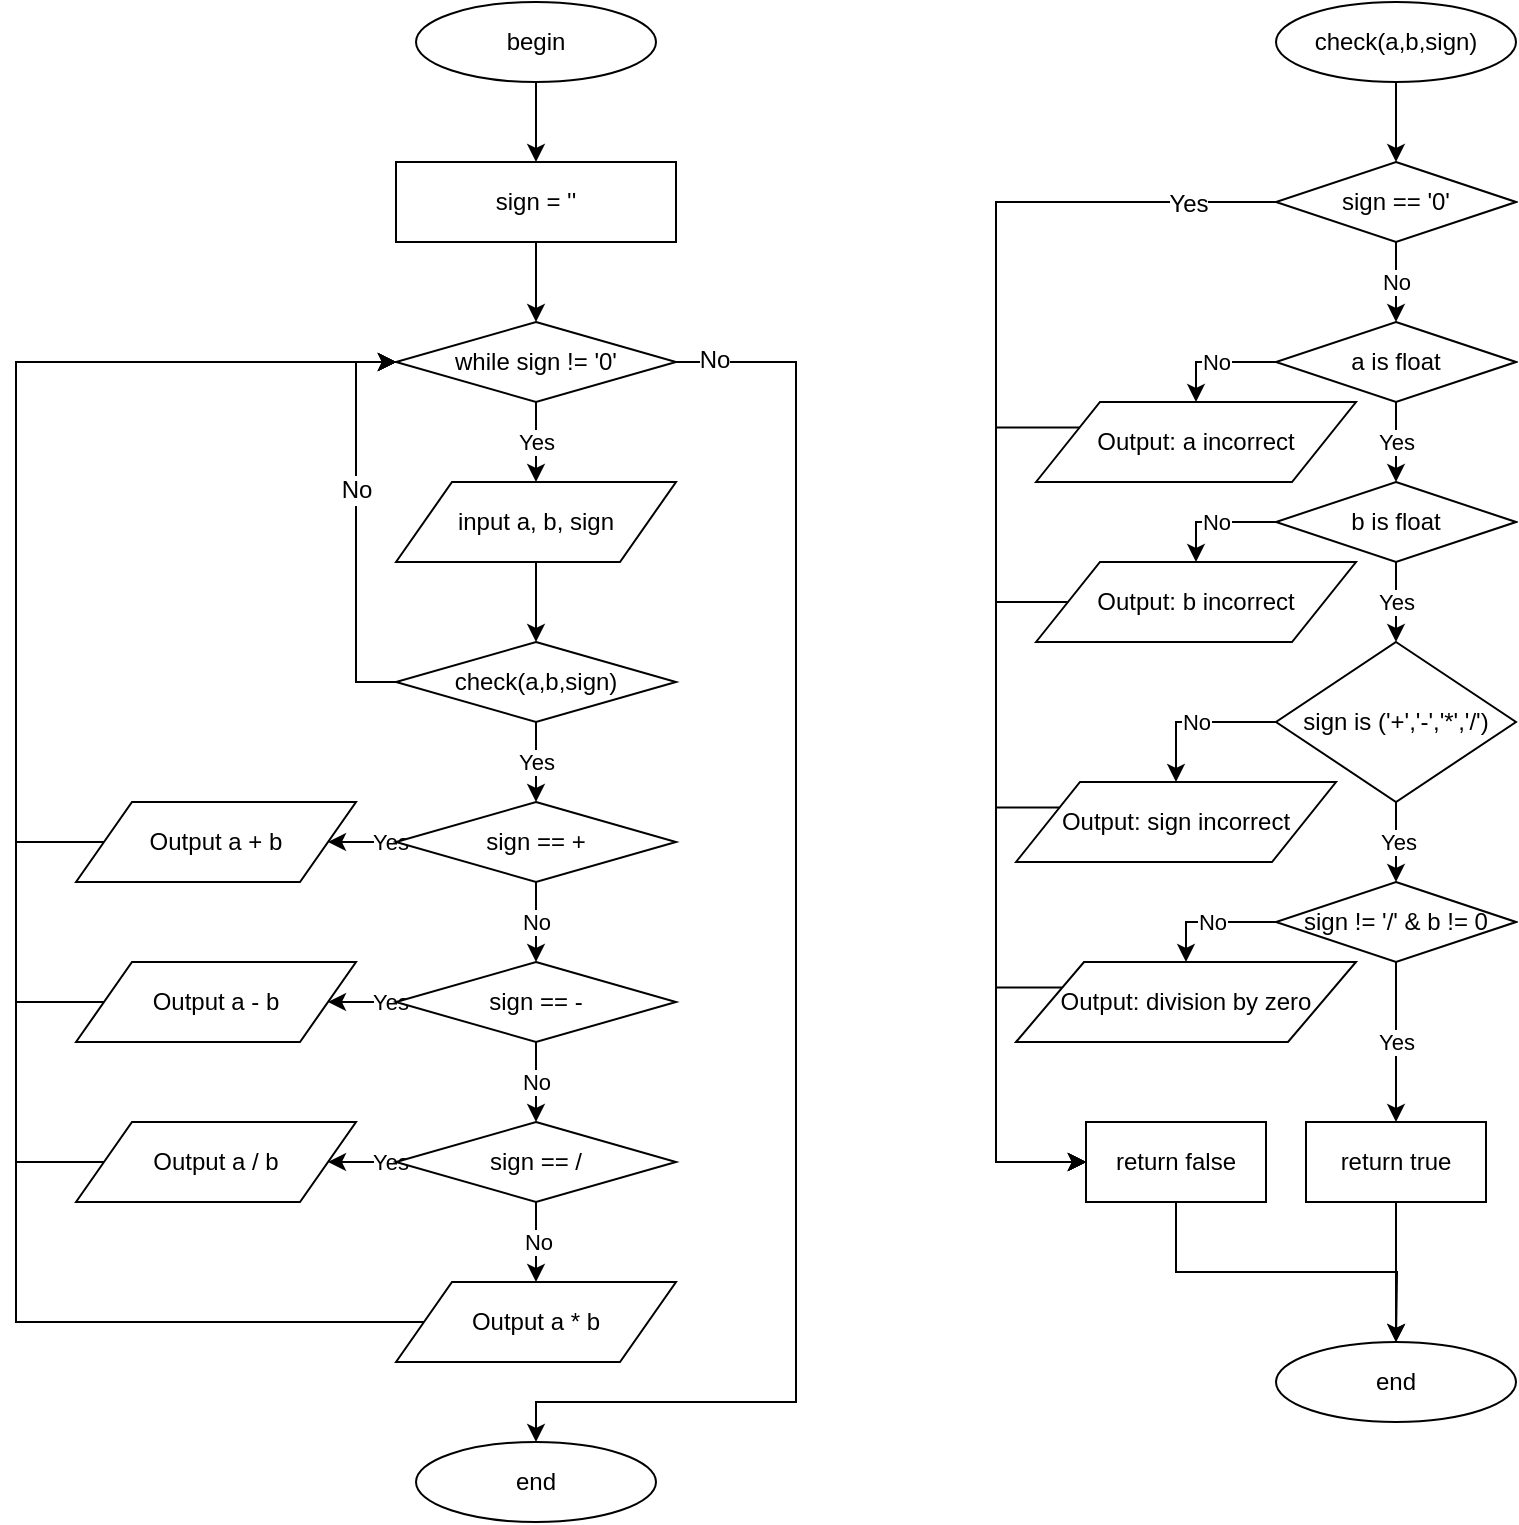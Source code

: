 <mxfile version="12.3.3" type="device" pages="1"><diagram id="nKZzbW9XWcHPfQtoPqQ2" name="Page-1"><mxGraphModel dx="1342" dy="589" grid="1" gridSize="10" guides="1" tooltips="1" connect="1" arrows="1" fold="1" page="1" pageScale="1" pageWidth="827" pageHeight="1169" math="0" shadow="0"><root><mxCell id="0"/><mxCell id="1" parent="0"/><mxCell id="3aOA47pP2V-rhipyC0Ok-87" value="" style="edgeStyle=orthogonalEdgeStyle;rounded=0;orthogonalLoop=1;jettySize=auto;html=1;" edge="1" parent="1" source="3aOA47pP2V-rhipyC0Ok-1" target="3aOA47pP2V-rhipyC0Ok-50"><mxGeometry relative="1" as="geometry"/></mxCell><mxCell id="3aOA47pP2V-rhipyC0Ok-1" value="begin" style="ellipse;whiteSpace=wrap;html=1;" vertex="1" parent="1"><mxGeometry x="210" y="80" width="120" height="40" as="geometry"/></mxCell><mxCell id="3aOA47pP2V-rhipyC0Ok-55" value="" style="edgeStyle=orthogonalEdgeStyle;rounded=0;orthogonalLoop=1;jettySize=auto;html=1;" edge="1" parent="1" source="3aOA47pP2V-rhipyC0Ok-2" target="3aOA47pP2V-rhipyC0Ok-54"><mxGeometry relative="1" as="geometry"/></mxCell><mxCell id="3aOA47pP2V-rhipyC0Ok-2" value="input a, b, sign" style="shape=parallelogram;perimeter=parallelogramPerimeter;whiteSpace=wrap;html=1;" vertex="1" parent="1"><mxGeometry x="200" y="320" width="140" height="40" as="geometry"/></mxCell><mxCell id="3aOA47pP2V-rhipyC0Ok-53" value="Yes" style="edgeStyle=orthogonalEdgeStyle;rounded=0;orthogonalLoop=1;jettySize=auto;html=1;" edge="1" parent="1" source="3aOA47pP2V-rhipyC0Ok-4" target="3aOA47pP2V-rhipyC0Ok-2"><mxGeometry relative="1" as="geometry"/></mxCell><mxCell id="3aOA47pP2V-rhipyC0Ok-94" style="edgeStyle=orthogonalEdgeStyle;rounded=0;orthogonalLoop=1;jettySize=auto;html=1;exitX=1;exitY=0.5;exitDx=0;exitDy=0;entryX=0.5;entryY=0;entryDx=0;entryDy=0;" edge="1" parent="1" source="3aOA47pP2V-rhipyC0Ok-4" target="3aOA47pP2V-rhipyC0Ok-80"><mxGeometry relative="1" as="geometry"><Array as="points"><mxPoint x="400" y="260"/><mxPoint x="400" y="780"/><mxPoint x="270" y="780"/></Array></mxGeometry></mxCell><mxCell id="3aOA47pP2V-rhipyC0Ok-95" value="No" style="text;html=1;align=center;verticalAlign=middle;resizable=0;points=[];;labelBackgroundColor=#ffffff;" vertex="1" connectable="0" parent="3aOA47pP2V-rhipyC0Ok-94"><mxGeometry x="-0.949" y="1" relative="1" as="geometry"><mxPoint as="offset"/></mxGeometry></mxCell><mxCell id="3aOA47pP2V-rhipyC0Ok-4" value="while sign != '0'" style="rhombus;whiteSpace=wrap;html=1;" vertex="1" parent="1"><mxGeometry x="200" y="240" width="140" height="40" as="geometry"/></mxCell><mxCell id="3aOA47pP2V-rhipyC0Ok-8" style="edgeStyle=orthogonalEdgeStyle;rounded=0;orthogonalLoop=1;jettySize=auto;html=1;" edge="1" parent="1" source="3aOA47pP2V-rhipyC0Ok-7" target="3aOA47pP2V-rhipyC0Ok-96"><mxGeometry relative="1" as="geometry"><mxPoint x="700" y="160" as="targetPoint"/></mxGeometry></mxCell><mxCell id="3aOA47pP2V-rhipyC0Ok-7" value="check(a,b,sign)" style="ellipse;whiteSpace=wrap;html=1;" vertex="1" parent="1"><mxGeometry x="640" y="80" width="120" height="40" as="geometry"/></mxCell><mxCell id="3aOA47pP2V-rhipyC0Ok-19" value="No" style="edgeStyle=orthogonalEdgeStyle;rounded=0;orthogonalLoop=1;jettySize=auto;html=1;exitX=0;exitY=0.5;exitDx=0;exitDy=0;entryX=0.5;entryY=0;entryDx=0;entryDy=0;" edge="1" parent="1" source="3aOA47pP2V-rhipyC0Ok-12" target="3aOA47pP2V-rhipyC0Ok-24"><mxGeometry relative="1" as="geometry"><mxPoint x="600" y="260" as="targetPoint"/></mxGeometry></mxCell><mxCell id="3aOA47pP2V-rhipyC0Ok-20" value="Yes" style="edgeStyle=orthogonalEdgeStyle;rounded=0;orthogonalLoop=1;jettySize=auto;html=1;exitX=0.5;exitY=1;exitDx=0;exitDy=0;entryX=0.5;entryY=0;entryDx=0;entryDy=0;" edge="1" parent="1" source="3aOA47pP2V-rhipyC0Ok-12" target="3aOA47pP2V-rhipyC0Ok-13"><mxGeometry relative="1" as="geometry"/></mxCell><mxCell id="3aOA47pP2V-rhipyC0Ok-12" value="a is float" style="rhombus;whiteSpace=wrap;html=1;" vertex="1" parent="1"><mxGeometry x="640" y="240" width="120" height="40" as="geometry"/></mxCell><mxCell id="3aOA47pP2V-rhipyC0Ok-21" value="Yes" style="edgeStyle=orthogonalEdgeStyle;rounded=0;orthogonalLoop=1;jettySize=auto;html=1;exitX=0.5;exitY=1;exitDx=0;exitDy=0;entryX=0.5;entryY=0;entryDx=0;entryDy=0;" edge="1" parent="1" source="3aOA47pP2V-rhipyC0Ok-13" target="3aOA47pP2V-rhipyC0Ok-14"><mxGeometry relative="1" as="geometry"/></mxCell><mxCell id="3aOA47pP2V-rhipyC0Ok-27" value="No" style="edgeStyle=orthogonalEdgeStyle;rounded=0;orthogonalLoop=1;jettySize=auto;html=1;exitX=0;exitY=0.5;exitDx=0;exitDy=0;entryX=0.5;entryY=0;entryDx=0;entryDy=0;" edge="1" parent="1" source="3aOA47pP2V-rhipyC0Ok-13" target="3aOA47pP2V-rhipyC0Ok-25"><mxGeometry relative="1" as="geometry"/></mxCell><mxCell id="3aOA47pP2V-rhipyC0Ok-13" value="b is float" style="rhombus;whiteSpace=wrap;html=1;" vertex="1" parent="1"><mxGeometry x="640" y="320" width="120" height="40" as="geometry"/></mxCell><mxCell id="3aOA47pP2V-rhipyC0Ok-15" value="Yes" style="edgeStyle=orthogonalEdgeStyle;rounded=0;orthogonalLoop=1;jettySize=auto;html=1;" edge="1" parent="1" source="3aOA47pP2V-rhipyC0Ok-14"><mxGeometry relative="1" as="geometry"><mxPoint x="700" y="520" as="targetPoint"/></mxGeometry></mxCell><mxCell id="3aOA47pP2V-rhipyC0Ok-29" value="No" style="edgeStyle=orthogonalEdgeStyle;rounded=0;orthogonalLoop=1;jettySize=auto;html=1;exitX=0;exitY=0.5;exitDx=0;exitDy=0;entryX=0.5;entryY=0;entryDx=0;entryDy=0;" edge="1" parent="1" source="3aOA47pP2V-rhipyC0Ok-14" target="3aOA47pP2V-rhipyC0Ok-28"><mxGeometry relative="1" as="geometry"/></mxCell><mxCell id="3aOA47pP2V-rhipyC0Ok-14" value="sign is ('+','-','*','/')" style="rhombus;whiteSpace=wrap;html=1;" vertex="1" parent="1"><mxGeometry x="640" y="400" width="120" height="80" as="geometry"/></mxCell><mxCell id="3aOA47pP2V-rhipyC0Ok-35" value="No" style="edgeStyle=orthogonalEdgeStyle;rounded=0;orthogonalLoop=1;jettySize=auto;html=1;exitX=0;exitY=0.5;exitDx=0;exitDy=0;entryX=0.5;entryY=0;entryDx=0;entryDy=0;" edge="1" parent="1" source="3aOA47pP2V-rhipyC0Ok-18" target="3aOA47pP2V-rhipyC0Ok-36"><mxGeometry relative="1" as="geometry"><mxPoint x="600" y="560" as="targetPoint"/></mxGeometry></mxCell><mxCell id="3aOA47pP2V-rhipyC0Ok-48" value="Yes" style="edgeStyle=orthogonalEdgeStyle;rounded=0;orthogonalLoop=1;jettySize=auto;html=1;exitX=0.5;exitY=1;exitDx=0;exitDy=0;" edge="1" parent="1" source="3aOA47pP2V-rhipyC0Ok-18" target="3aOA47pP2V-rhipyC0Ok-39"><mxGeometry relative="1" as="geometry"/></mxCell><mxCell id="3aOA47pP2V-rhipyC0Ok-18" value="sign != '/' &amp;amp; b != 0" style="rhombus;whiteSpace=wrap;html=1;" vertex="1" parent="1"><mxGeometry x="640" y="520" width="120" height="40" as="geometry"/></mxCell><mxCell id="3aOA47pP2V-rhipyC0Ok-43" style="edgeStyle=orthogonalEdgeStyle;rounded=0;orthogonalLoop=1;jettySize=auto;html=1;exitX=0;exitY=0.25;exitDx=0;exitDy=0;entryX=0;entryY=0.5;entryDx=0;entryDy=0;" edge="1" parent="1" source="3aOA47pP2V-rhipyC0Ok-24" target="3aOA47pP2V-rhipyC0Ok-40"><mxGeometry relative="1" as="geometry"><Array as="points"><mxPoint x="500" y="293"/><mxPoint x="500" y="660"/></Array></mxGeometry></mxCell><mxCell id="3aOA47pP2V-rhipyC0Ok-24" value="Output: a incorrect" style="shape=parallelogram;perimeter=parallelogramPerimeter;whiteSpace=wrap;html=1;" vertex="1" parent="1"><mxGeometry x="520" y="280" width="160" height="40" as="geometry"/></mxCell><mxCell id="3aOA47pP2V-rhipyC0Ok-44" style="edgeStyle=orthogonalEdgeStyle;rounded=0;orthogonalLoop=1;jettySize=auto;html=1;exitX=0;exitY=0.5;exitDx=0;exitDy=0;entryX=0;entryY=0.5;entryDx=0;entryDy=0;" edge="1" parent="1" source="3aOA47pP2V-rhipyC0Ok-25" target="3aOA47pP2V-rhipyC0Ok-40"><mxGeometry relative="1" as="geometry"><Array as="points"><mxPoint x="500" y="380"/><mxPoint x="500" y="660"/></Array></mxGeometry></mxCell><mxCell id="3aOA47pP2V-rhipyC0Ok-25" value="Output: b incorrect" style="shape=parallelogram;perimeter=parallelogramPerimeter;whiteSpace=wrap;html=1;" vertex="1" parent="1"><mxGeometry x="520" y="360" width="160" height="40" as="geometry"/></mxCell><mxCell id="3aOA47pP2V-rhipyC0Ok-45" style="edgeStyle=orthogonalEdgeStyle;rounded=0;orthogonalLoop=1;jettySize=auto;html=1;exitX=0;exitY=0.25;exitDx=0;exitDy=0;entryX=0;entryY=0.5;entryDx=0;entryDy=0;" edge="1" parent="1" source="3aOA47pP2V-rhipyC0Ok-28" target="3aOA47pP2V-rhipyC0Ok-40"><mxGeometry relative="1" as="geometry"><Array as="points"><mxPoint x="500" y="483"/><mxPoint x="500" y="660"/></Array></mxGeometry></mxCell><mxCell id="3aOA47pP2V-rhipyC0Ok-28" value="Output: sign incorrect" style="shape=parallelogram;perimeter=parallelogramPerimeter;whiteSpace=wrap;html=1;" vertex="1" parent="1"><mxGeometry x="510" y="470" width="160" height="40" as="geometry"/></mxCell><mxCell id="3aOA47pP2V-rhipyC0Ok-31" value="end" style="ellipse;whiteSpace=wrap;html=1;" vertex="1" parent="1"><mxGeometry x="640" y="750" width="120" height="40" as="geometry"/></mxCell><mxCell id="3aOA47pP2V-rhipyC0Ok-47" style="edgeStyle=orthogonalEdgeStyle;rounded=0;orthogonalLoop=1;jettySize=auto;html=1;exitX=0;exitY=0.25;exitDx=0;exitDy=0;entryX=0;entryY=0.5;entryDx=0;entryDy=0;" edge="1" parent="1" source="3aOA47pP2V-rhipyC0Ok-36" target="3aOA47pP2V-rhipyC0Ok-40"><mxGeometry relative="1" as="geometry"><Array as="points"><mxPoint x="500" y="573"/><mxPoint x="500" y="660"/></Array></mxGeometry></mxCell><mxCell id="3aOA47pP2V-rhipyC0Ok-36" value="Output: division by zero" style="shape=parallelogram;perimeter=parallelogramPerimeter;whiteSpace=wrap;html=1;" vertex="1" parent="1"><mxGeometry x="510" y="560" width="170" height="40" as="geometry"/></mxCell><mxCell id="3aOA47pP2V-rhipyC0Ok-41" style="edgeStyle=orthogonalEdgeStyle;rounded=0;orthogonalLoop=1;jettySize=auto;html=1;exitX=0.5;exitY=1;exitDx=0;exitDy=0;entryX=0.5;entryY=0;entryDx=0;entryDy=0;" edge="1" parent="1" source="3aOA47pP2V-rhipyC0Ok-39" target="3aOA47pP2V-rhipyC0Ok-31"><mxGeometry relative="1" as="geometry"/></mxCell><mxCell id="3aOA47pP2V-rhipyC0Ok-39" value="return true" style="rounded=0;whiteSpace=wrap;html=1;" vertex="1" parent="1"><mxGeometry x="655" y="640" width="90" height="40" as="geometry"/></mxCell><mxCell id="3aOA47pP2V-rhipyC0Ok-42" style="edgeStyle=orthogonalEdgeStyle;rounded=0;orthogonalLoop=1;jettySize=auto;html=1;exitX=0.5;exitY=1;exitDx=0;exitDy=0;" edge="1" parent="1" source="3aOA47pP2V-rhipyC0Ok-40"><mxGeometry relative="1" as="geometry"><mxPoint x="700" y="750" as="targetPoint"/></mxGeometry></mxCell><mxCell id="3aOA47pP2V-rhipyC0Ok-40" value="return false" style="rounded=0;whiteSpace=wrap;html=1;" vertex="1" parent="1"><mxGeometry x="545" y="640" width="90" height="40" as="geometry"/></mxCell><mxCell id="3aOA47pP2V-rhipyC0Ok-51" style="edgeStyle=orthogonalEdgeStyle;rounded=0;orthogonalLoop=1;jettySize=auto;html=1;entryX=0.5;entryY=0;entryDx=0;entryDy=0;" edge="1" parent="1" source="3aOA47pP2V-rhipyC0Ok-50" target="3aOA47pP2V-rhipyC0Ok-4"><mxGeometry relative="1" as="geometry"/></mxCell><mxCell id="3aOA47pP2V-rhipyC0Ok-50" value="sign = ''" style="rounded=0;whiteSpace=wrap;html=1;" vertex="1" parent="1"><mxGeometry x="200" y="160" width="140" height="40" as="geometry"/></mxCell><mxCell id="3aOA47pP2V-rhipyC0Ok-56" style="edgeStyle=orthogonalEdgeStyle;rounded=0;orthogonalLoop=1;jettySize=auto;html=1;exitX=0;exitY=0.5;exitDx=0;exitDy=0;entryX=0;entryY=0.5;entryDx=0;entryDy=0;" edge="1" parent="1" source="3aOA47pP2V-rhipyC0Ok-54" target="3aOA47pP2V-rhipyC0Ok-4"><mxGeometry relative="1" as="geometry"/></mxCell><mxCell id="3aOA47pP2V-rhipyC0Ok-57" value="No" style="text;html=1;align=center;verticalAlign=middle;resizable=0;points=[];;labelBackgroundColor=#ffffff;" vertex="1" connectable="0" parent="3aOA47pP2V-rhipyC0Ok-56"><mxGeometry x="0.167" relative="1" as="geometry"><mxPoint as="offset"/></mxGeometry></mxCell><mxCell id="3aOA47pP2V-rhipyC0Ok-63" value="Yes" style="edgeStyle=orthogonalEdgeStyle;rounded=0;orthogonalLoop=1;jettySize=auto;html=1;" edge="1" parent="1" source="3aOA47pP2V-rhipyC0Ok-54" target="3aOA47pP2V-rhipyC0Ok-61"><mxGeometry relative="1" as="geometry"/></mxCell><mxCell id="3aOA47pP2V-rhipyC0Ok-54" value="check(a,b,sign)" style="rhombus;whiteSpace=wrap;html=1;" vertex="1" parent="1"><mxGeometry x="200" y="400" width="140" height="40" as="geometry"/></mxCell><mxCell id="3aOA47pP2V-rhipyC0Ok-65" value="No" style="edgeStyle=orthogonalEdgeStyle;rounded=0;orthogonalLoop=1;jettySize=auto;html=1;" edge="1" parent="1" source="3aOA47pP2V-rhipyC0Ok-58" target="3aOA47pP2V-rhipyC0Ok-60"><mxGeometry relative="1" as="geometry"/></mxCell><mxCell id="3aOA47pP2V-rhipyC0Ok-77" value="Yes" style="edgeStyle=orthogonalEdgeStyle;rounded=0;orthogonalLoop=1;jettySize=auto;html=1;" edge="1" parent="1" source="3aOA47pP2V-rhipyC0Ok-58" target="3aOA47pP2V-rhipyC0Ok-74"><mxGeometry relative="1" as="geometry"/></mxCell><mxCell id="3aOA47pP2V-rhipyC0Ok-58" value="sign == -" style="rhombus;whiteSpace=wrap;html=1;" vertex="1" parent="1"><mxGeometry x="200" y="560" width="140" height="40" as="geometry"/></mxCell><mxCell id="3aOA47pP2V-rhipyC0Ok-66" value="No" style="edgeStyle=orthogonalEdgeStyle;rounded=0;orthogonalLoop=1;jettySize=auto;html=1;" edge="1" parent="1" source="3aOA47pP2V-rhipyC0Ok-60"><mxGeometry relative="1" as="geometry"><mxPoint x="270" y="720" as="targetPoint"/></mxGeometry></mxCell><mxCell id="3aOA47pP2V-rhipyC0Ok-78" value="Yes" style="edgeStyle=orthogonalEdgeStyle;rounded=0;orthogonalLoop=1;jettySize=auto;html=1;" edge="1" parent="1" source="3aOA47pP2V-rhipyC0Ok-60" target="3aOA47pP2V-rhipyC0Ok-73"><mxGeometry relative="1" as="geometry"/></mxCell><mxCell id="3aOA47pP2V-rhipyC0Ok-60" value="sign == /" style="rhombus;whiteSpace=wrap;html=1;" vertex="1" parent="1"><mxGeometry x="200" y="640" width="140" height="40" as="geometry"/></mxCell><mxCell id="3aOA47pP2V-rhipyC0Ok-64" value="No" style="edgeStyle=orthogonalEdgeStyle;rounded=0;orthogonalLoop=1;jettySize=auto;html=1;" edge="1" parent="1" source="3aOA47pP2V-rhipyC0Ok-61" target="3aOA47pP2V-rhipyC0Ok-58"><mxGeometry relative="1" as="geometry"/></mxCell><mxCell id="3aOA47pP2V-rhipyC0Ok-76" value="Yes" style="edgeStyle=orthogonalEdgeStyle;rounded=0;orthogonalLoop=1;jettySize=auto;html=1;" edge="1" parent="1" source="3aOA47pP2V-rhipyC0Ok-61" target="3aOA47pP2V-rhipyC0Ok-75"><mxGeometry relative="1" as="geometry"/></mxCell><mxCell id="3aOA47pP2V-rhipyC0Ok-61" value="sign == +" style="rhombus;whiteSpace=wrap;html=1;" vertex="1" parent="1"><mxGeometry x="200" y="480" width="140" height="40" as="geometry"/></mxCell><mxCell id="3aOA47pP2V-rhipyC0Ok-93" style="edgeStyle=orthogonalEdgeStyle;rounded=0;orthogonalLoop=1;jettySize=auto;html=1;exitX=0;exitY=0.5;exitDx=0;exitDy=0;" edge="1" parent="1" source="3aOA47pP2V-rhipyC0Ok-71"><mxGeometry relative="1" as="geometry"><mxPoint x="200" y="260" as="targetPoint"/><Array as="points"><mxPoint x="10" y="740"/><mxPoint x="10" y="260"/></Array></mxGeometry></mxCell><mxCell id="3aOA47pP2V-rhipyC0Ok-71" value="Output a * b" style="shape=parallelogram;perimeter=parallelogramPerimeter;whiteSpace=wrap;html=1;" vertex="1" parent="1"><mxGeometry x="200" y="720" width="140" height="40" as="geometry"/></mxCell><mxCell id="3aOA47pP2V-rhipyC0Ok-92" style="edgeStyle=orthogonalEdgeStyle;rounded=0;orthogonalLoop=1;jettySize=auto;html=1;exitX=0;exitY=0.5;exitDx=0;exitDy=0;" edge="1" parent="1" source="3aOA47pP2V-rhipyC0Ok-73"><mxGeometry relative="1" as="geometry"><mxPoint x="200" y="260" as="targetPoint"/><Array as="points"><mxPoint x="10" y="660"/><mxPoint x="10" y="260"/></Array></mxGeometry></mxCell><mxCell id="3aOA47pP2V-rhipyC0Ok-73" value="Output a / b" style="shape=parallelogram;perimeter=parallelogramPerimeter;whiteSpace=wrap;html=1;" vertex="1" parent="1"><mxGeometry x="40" y="640" width="140" height="40" as="geometry"/></mxCell><mxCell id="3aOA47pP2V-rhipyC0Ok-91" style="edgeStyle=orthogonalEdgeStyle;rounded=0;orthogonalLoop=1;jettySize=auto;html=1;exitX=0;exitY=0.5;exitDx=0;exitDy=0;" edge="1" parent="1" source="3aOA47pP2V-rhipyC0Ok-74"><mxGeometry relative="1" as="geometry"><mxPoint x="200" y="260" as="targetPoint"/><Array as="points"><mxPoint x="10" y="580"/><mxPoint x="10" y="260"/></Array></mxGeometry></mxCell><mxCell id="3aOA47pP2V-rhipyC0Ok-74" value="Output a - b" style="shape=parallelogram;perimeter=parallelogramPerimeter;whiteSpace=wrap;html=1;" vertex="1" parent="1"><mxGeometry x="40" y="560" width="140" height="40" as="geometry"/></mxCell><mxCell id="3aOA47pP2V-rhipyC0Ok-90" style="edgeStyle=orthogonalEdgeStyle;rounded=0;orthogonalLoop=1;jettySize=auto;html=1;exitX=0;exitY=0.5;exitDx=0;exitDy=0;" edge="1" parent="1" source="3aOA47pP2V-rhipyC0Ok-75"><mxGeometry relative="1" as="geometry"><mxPoint x="200" y="260" as="targetPoint"/><Array as="points"><mxPoint x="10" y="500"/><mxPoint x="10" y="260"/></Array></mxGeometry></mxCell><mxCell id="3aOA47pP2V-rhipyC0Ok-75" value="Output a + b" style="shape=parallelogram;perimeter=parallelogramPerimeter;whiteSpace=wrap;html=1;" vertex="1" parent="1"><mxGeometry x="40" y="480" width="140" height="40" as="geometry"/></mxCell><mxCell id="3aOA47pP2V-rhipyC0Ok-80" value="end" style="ellipse;whiteSpace=wrap;html=1;" vertex="1" parent="1"><mxGeometry x="210" y="800" width="120" height="40" as="geometry"/></mxCell><mxCell id="3aOA47pP2V-rhipyC0Ok-97" style="edgeStyle=orthogonalEdgeStyle;rounded=0;orthogonalLoop=1;jettySize=auto;html=1;entryX=0;entryY=0.5;entryDx=0;entryDy=0;" edge="1" parent="1" source="3aOA47pP2V-rhipyC0Ok-96" target="3aOA47pP2V-rhipyC0Ok-40"><mxGeometry relative="1" as="geometry"><mxPoint x="460" y="688.333" as="targetPoint"/><Array as="points"><mxPoint x="500" y="180"/><mxPoint x="500" y="660"/></Array></mxGeometry></mxCell><mxCell id="3aOA47pP2V-rhipyC0Ok-98" value="Yes" style="text;html=1;align=center;verticalAlign=middle;resizable=0;points=[];;labelBackgroundColor=#ffffff;" vertex="1" connectable="0" parent="3aOA47pP2V-rhipyC0Ok-97"><mxGeometry x="-0.867" y="1" relative="1" as="geometry"><mxPoint as="offset"/></mxGeometry></mxCell><mxCell id="3aOA47pP2V-rhipyC0Ok-99" value="No" style="edgeStyle=orthogonalEdgeStyle;rounded=0;orthogonalLoop=1;jettySize=auto;html=1;" edge="1" parent="1" source="3aOA47pP2V-rhipyC0Ok-96" target="3aOA47pP2V-rhipyC0Ok-12"><mxGeometry relative="1" as="geometry"/></mxCell><mxCell id="3aOA47pP2V-rhipyC0Ok-96" value="sign == '0'" style="rhombus;whiteSpace=wrap;html=1;" vertex="1" parent="1"><mxGeometry x="640" y="160" width="120" height="40" as="geometry"/></mxCell></root></mxGraphModel></diagram></mxfile>
